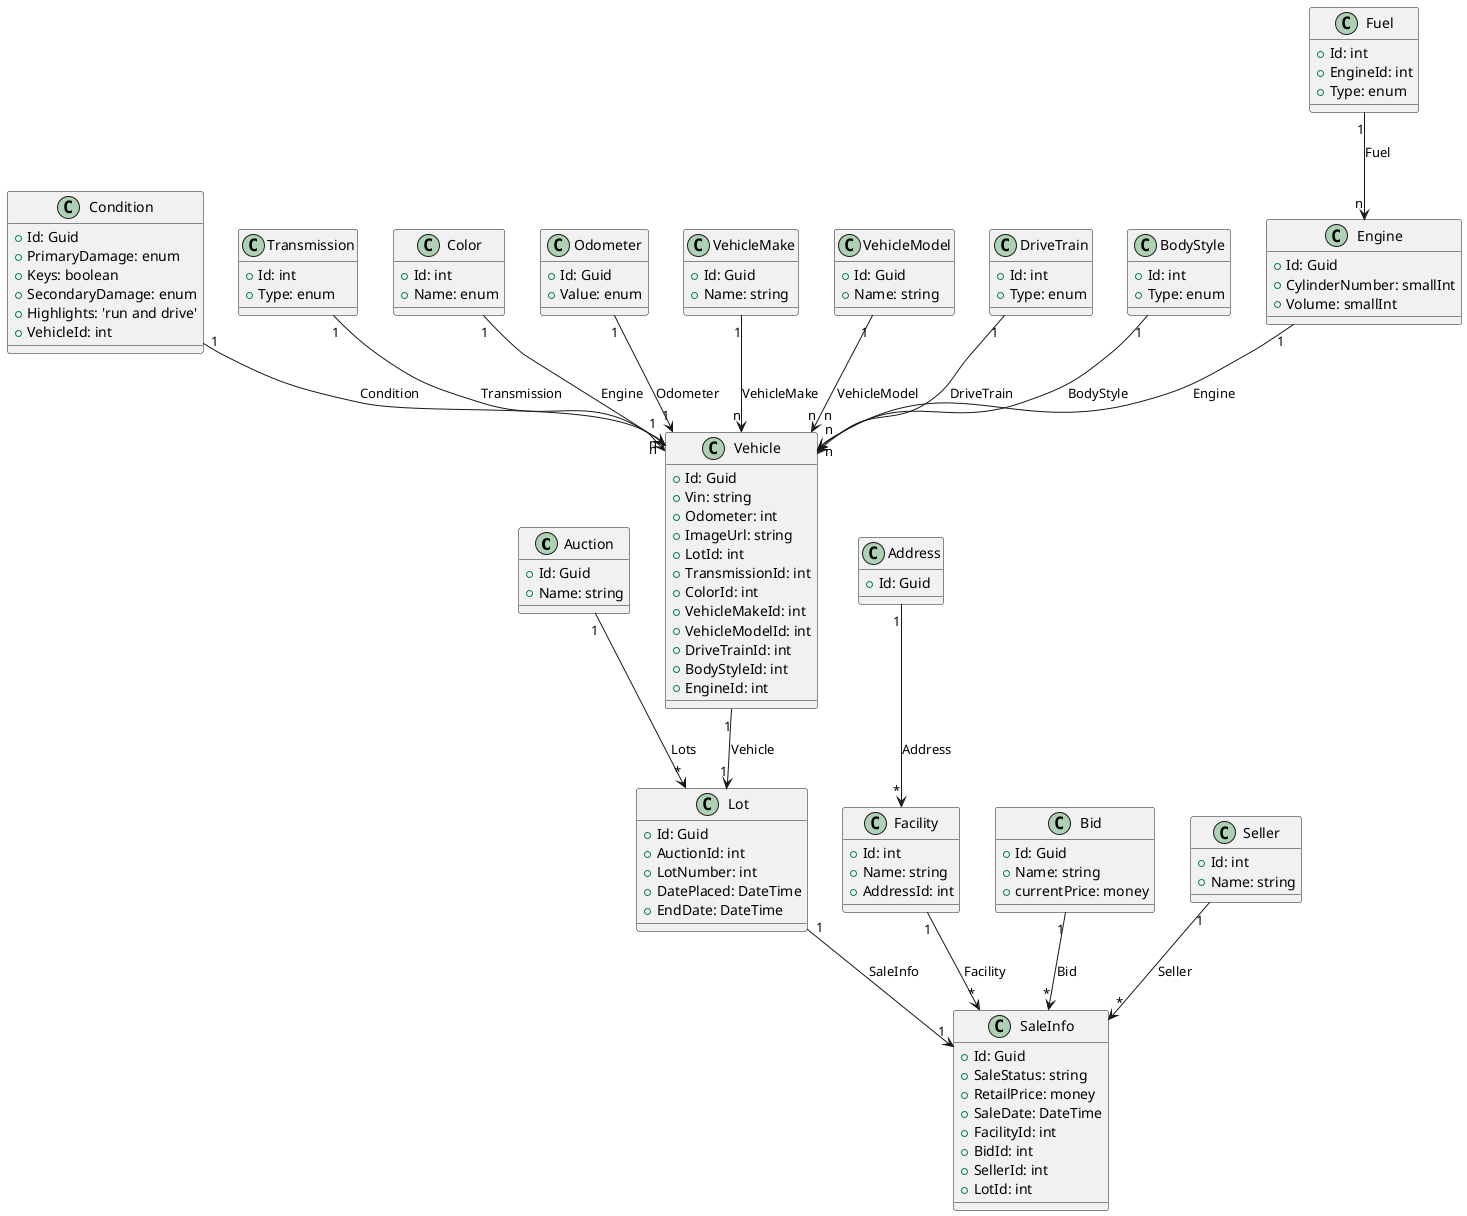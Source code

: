 @startuml diagram 

class Auction {
    +Id: Guid
    +Name: string
}

class Lot {
    +Id: Guid
    +AuctionId: int
    +LotNumber: int
    +DatePlaced: DateTime
    +EndDate: DateTime
}

class SaleInfo {
    +Id: Guid
    +SaleStatus: string
    +RetailPrice: money
    +SaleDate: DateTime
    +FacilityId: int
    +BidId: int
    +SellerId: int
    +LotId: int
}

class Address {
    +Id: Guid
}

class Facility {
    +Id: int
    +Name: string
    +AddressId: int
}

class Bid {
    +Id: Guid
    +Name: string
    +currentPrice: money
}

class Seller { 
    +Id: int
    +Name: string
}

class Vehicle {
    +Id: Guid
    +Vin: string
    +Odometer: int
    +ImageUrl: string
    +LotId: int
    +TransmissionId: int
    +ColorId: int
    +VehicleMakeId: int
    +VehicleModelId: int
    +DriveTrainId: int
    +BodyStyleId: int
    +EngineId: int
}

class Condition { 
    +Id: Guid
    +PrimaryDamage: enum
    +Keys: boolean
    +SecondaryDamage: enum
    +Highlights: 'run and drive'
    +VehicleId: int
}

class Transmission { 
    +Id: int
    +Type: enum
}

class Color { 
    +Id: int
    +Name: enum
}

class Odometer { 
    +Id: Guid
    +Value: enum
}

class VehicleMake { 
    +Id: Guid
    +Name: string
}

class VehicleModel { 
    +Id: Guid
    +Name: string
}

class DriveTrain { 
    +Id: int
    +Type: enum
}

class BodyStyle { 
    +Id: int
    +Type: enum
}

class Engine { 
    +Id: Guid
    +CylinderNumber: smallInt
    +Volume: smallInt 
}

class Fuel { 
    +Id: int
    +EngineId: int
    +Type: enum
}

Auction "1" --> "*" Lot : Lots
Lot "1" --> "1" SaleInfo : SaleInfo
Facility "1" --> "*" SaleInfo : Facility
Address "1" --> "*" Facility : Address
Bid "1" --> "*" SaleInfo : Bid
Seller "1" --> "*" SaleInfo : Seller
Vehicle "1" --> "1" Lot : Vehicle
Engine "1" --> "n" Vehicle : Engine
Fuel "1" --> "n" Engine : Fuel
Color "1" --> "n" Vehicle : Engine
Odometer "1" --> "1" Vehicle : Odometer
Transmission "1" --> "n" Vehicle : Transmission
BodyStyle "1" --> "n" Vehicle : BodyStyle
VehicleMake "1" --> "n" Vehicle : VehicleMake
VehicleModel "1" --> "n" Vehicle : VehicleModel
DriveTrain "1" --> "n" Vehicle : DriveTrain
Condition "1" --> "1" Vehicle : Condition


@enduml
